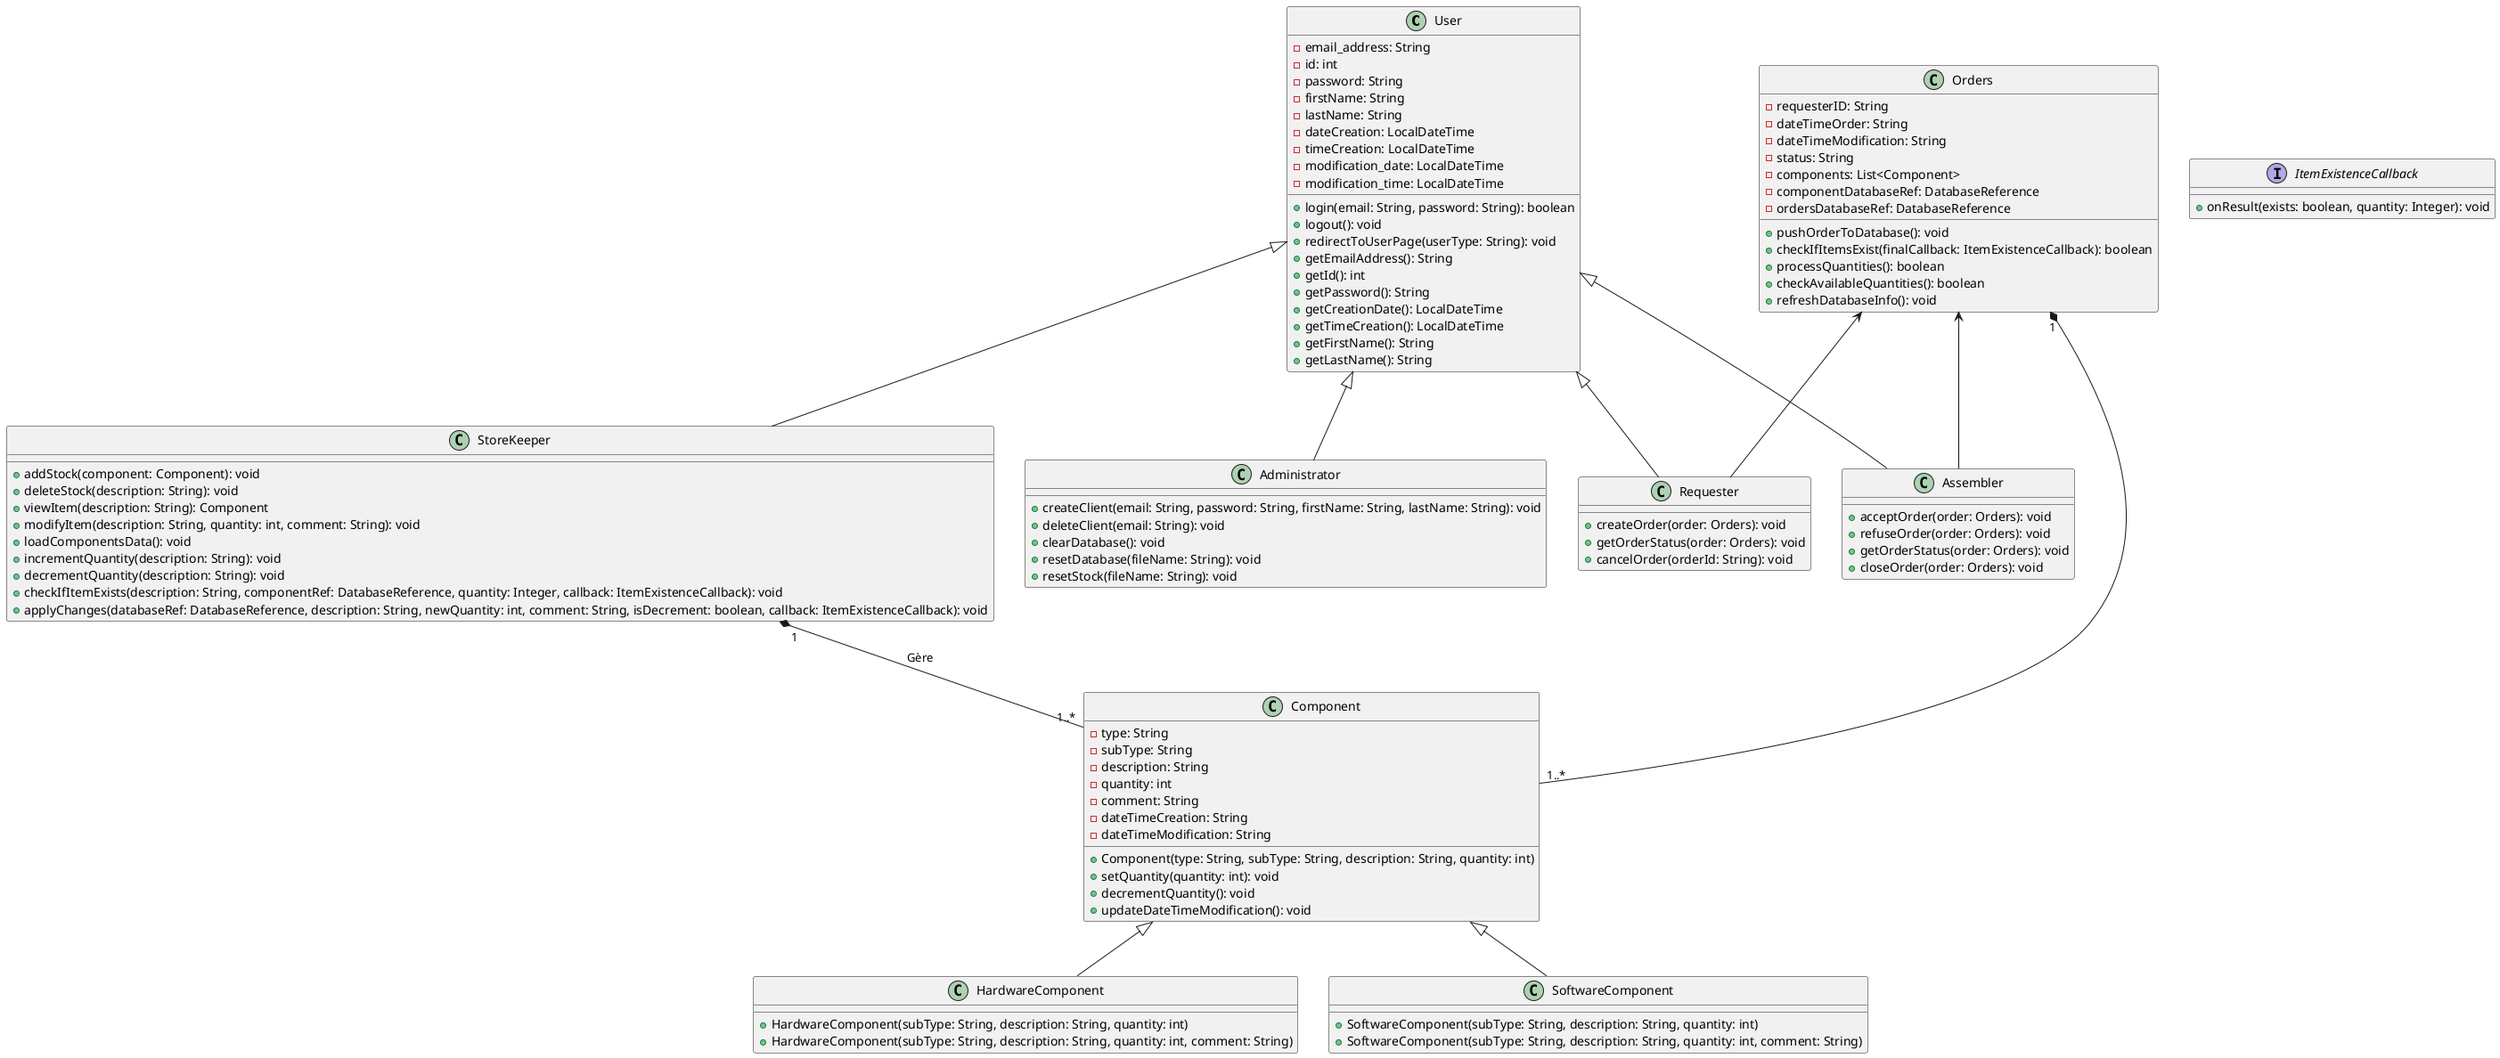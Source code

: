 @startuml
class User {
    - email_address: String
    - id: int
    - password: String
    - firstName: String
    - lastName: String
    - dateCreation: LocalDateTime
    - timeCreation: LocalDateTime
    - modification_date: LocalDateTime
    - modification_time: LocalDateTime

    + login(email: String, password: String): boolean
    + logout(): void
    + redirectToUserPage(userType: String): void
    + getEmailAddress(): String
    + getId(): int
    + getPassword(): String
    + getCreationDate(): LocalDateTime
    + getTimeCreation(): LocalDateTime
    + getFirstName(): String
    + getLastName(): String
}

class StoreKeeper extends User {
    + addStock(component: Component): void
    + deleteStock(description: String): void
    + viewItem(description: String): Component
    + modifyItem(description: String, quantity: int, comment: String): void
    + loadComponentsData(): void
    + incrementQuantity(description: String): void
    + decrementQuantity(description: String): void
    + checkIfItemExists(description: String, componentRef: DatabaseReference, quantity: Integer, callback: ItemExistenceCallback): void
    + applyChanges(databaseRef: DatabaseReference, description: String, newQuantity: int, comment: String, isDecrement: boolean, callback: ItemExistenceCallback): void
}

class Administrator extends User {
    + createClient(email: String, password: String, firstName: String, lastName: String): void
    + deleteClient(email: String): void
    + clearDatabase(): void
    + resetDatabase(fileName: String): void
    + resetStock(fileName: String): void
}

class Assembler extends User {
    + acceptOrder(order: Orders): void
    + refuseOrder(order: Orders): void
    + getOrderStatus(order: Orders): void
    + closeOrder(order: Orders): void
}

class Requester extends User {
    + createOrder(order: Orders): void
    + getOrderStatus(order: Orders): void
    + cancelOrder(orderId: String): void
}

class Orders {
    - requesterID: String
    - dateTimeOrder: String
    - dateTimeModification: String
    - status: String
    - components: List<Component>
    - componentDatabaseRef: DatabaseReference
    - ordersDatabaseRef: DatabaseReference

    + pushOrderToDatabase(): void
    + checkIfItemsExist(finalCallback: ItemExistenceCallback): boolean
    + processQuantities(): boolean
    + checkAvailableQuantities(): boolean
    + refreshDatabaseInfo(): void
}

class Component {
    - type: String
    - subType: String
    - description: String
    - quantity: int
    - comment: String
    - dateTimeCreation: String
    - dateTimeModification: String

    + Component(type: String, subType: String, description: String, quantity: int)
    + setQuantity(quantity: int): void
    + decrementQuantity(): void
    + updateDateTimeModification(): void
}

class HardwareComponent extends Component {
    + HardwareComponent(subType: String, description: String, quantity: int)
    + HardwareComponent(subType: String, description: String, quantity: int, comment: String)
}

class SoftwareComponent extends Component {
    + SoftwareComponent(subType: String, description: String, quantity: int)
    + SoftwareComponent(subType: String, description: String, quantity: int, comment: String)
}

interface ItemExistenceCallback {
    + onResult(exists: boolean, quantity: Integer): void
}

Orders <-- Assembler
Orders <-- Requester
Orders "1" *-- "1..*" Component
StoreKeeper "1" *-- "1..*" Component : Gère

@enduml